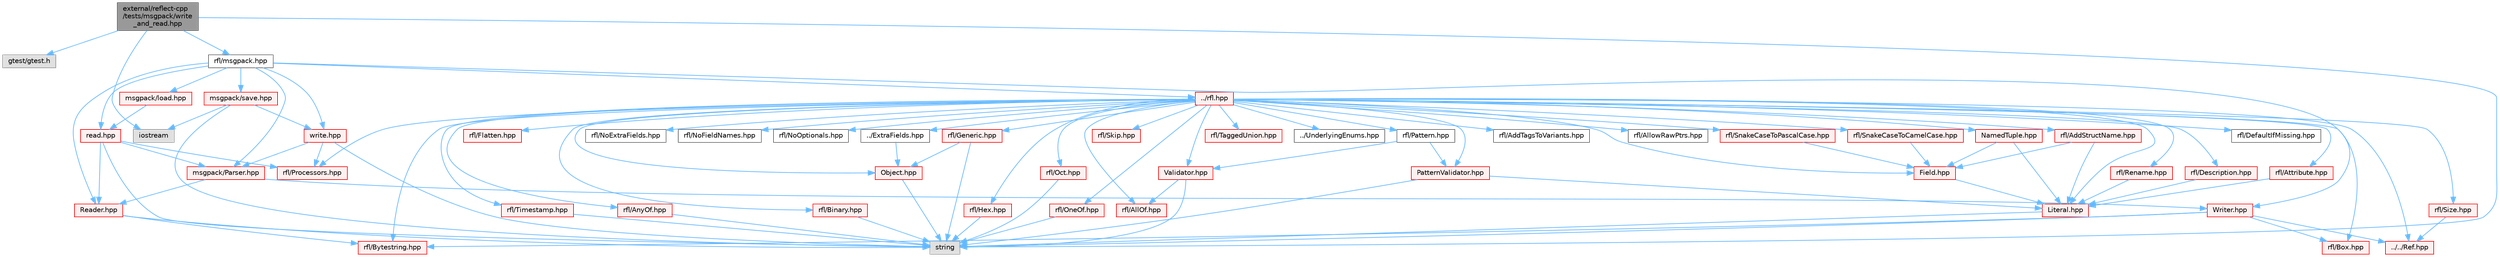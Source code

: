 digraph "external/reflect-cpp/tests/msgpack/write_and_read.hpp"
{
 // LATEX_PDF_SIZE
  bgcolor="transparent";
  edge [fontname=Helvetica,fontsize=10,labelfontname=Helvetica,labelfontsize=10];
  node [fontname=Helvetica,fontsize=10,shape=box,height=0.2,width=0.4];
  Node1 [id="Node000001",label="external/reflect-cpp\l/tests/msgpack/write\l_and_read.hpp",height=0.2,width=0.4,color="gray40", fillcolor="grey60", style="filled", fontcolor="black",tooltip=" "];
  Node1 -> Node2 [id="edge1_Node000001_Node000002",color="steelblue1",style="solid",tooltip=" "];
  Node2 [id="Node000002",label="gtest/gtest.h",height=0.2,width=0.4,color="grey60", fillcolor="#E0E0E0", style="filled",tooltip=" "];
  Node1 -> Node3 [id="edge2_Node000001_Node000003",color="steelblue1",style="solid",tooltip=" "];
  Node3 [id="Node000003",label="iostream",height=0.2,width=0.4,color="grey60", fillcolor="#E0E0E0", style="filled",tooltip=" "];
  Node1 -> Node4 [id="edge3_Node000001_Node000004",color="steelblue1",style="solid",tooltip=" "];
  Node4 [id="Node000004",label="rfl/msgpack.hpp",height=0.2,width=0.4,color="grey40", fillcolor="white", style="filled",URL="$msgpack_8hpp.html",tooltip=" "];
  Node4 -> Node5 [id="edge4_Node000004_Node000005",color="steelblue1",style="solid",tooltip=" "];
  Node5 [id="Node000005",label="../rfl.hpp",height=0.2,width=0.4,color="red", fillcolor="#FFF0F0", style="filled",URL="$rfl_8hpp.html",tooltip=" "];
  Node5 -> Node6 [id="edge5_Node000005_Node000006",color="steelblue1",style="solid",tooltip=" "];
  Node6 [id="Node000006",label="rfl/AddStructName.hpp",height=0.2,width=0.4,color="red", fillcolor="#FFF0F0", style="filled",URL="$_add_struct_name_8hpp.html",tooltip=" "];
  Node6 -> Node8 [id="edge6_Node000006_Node000008",color="steelblue1",style="solid",tooltip=" "];
  Node8 [id="Node000008",label="Field.hpp",height=0.2,width=0.4,color="red", fillcolor="#FFF0F0", style="filled",URL="$_field_8hpp.html",tooltip=" "];
  Node8 -> Node13 [id="edge7_Node000008_Node000013",color="steelblue1",style="solid",tooltip=" "];
  Node13 [id="Node000013",label="Literal.hpp",height=0.2,width=0.4,color="red", fillcolor="#FFF0F0", style="filled",URL="$_literal_8hpp.html",tooltip=" "];
  Node13 -> Node17 [id="edge8_Node000013_Node000017",color="steelblue1",style="solid",tooltip=" "];
  Node17 [id="Node000017",label="string",height=0.2,width=0.4,color="grey60", fillcolor="#E0E0E0", style="filled",tooltip=" "];
  Node6 -> Node13 [id="edge9_Node000006_Node000013",color="steelblue1",style="solid",tooltip=" "];
  Node5 -> Node56 [id="edge10_Node000005_Node000056",color="steelblue1",style="solid",tooltip=" "];
  Node56 [id="Node000056",label="rfl/AddTagsToVariants.hpp",height=0.2,width=0.4,color="grey40", fillcolor="white", style="filled",URL="$_add_tags_to_variants_8hpp.html",tooltip=" "];
  Node5 -> Node57 [id="edge11_Node000005_Node000057",color="steelblue1",style="solid",tooltip=" "];
  Node57 [id="Node000057",label="rfl/AllOf.hpp",height=0.2,width=0.4,color="red", fillcolor="#FFF0F0", style="filled",URL="$_all_of_8hpp.html",tooltip=" "];
  Node5 -> Node66 [id="edge12_Node000005_Node000066",color="steelblue1",style="solid",tooltip=" "];
  Node66 [id="Node000066",label="rfl/AllowRawPtrs.hpp",height=0.2,width=0.4,color="grey40", fillcolor="white", style="filled",URL="$_allow_raw_ptrs_8hpp.html",tooltip=" "];
  Node5 -> Node67 [id="edge13_Node000005_Node000067",color="steelblue1",style="solid",tooltip=" "];
  Node67 [id="Node000067",label="rfl/AnyOf.hpp",height=0.2,width=0.4,color="red", fillcolor="#FFF0F0", style="filled",URL="$_any_of_8hpp.html",tooltip=" "];
  Node67 -> Node17 [id="edge14_Node000067_Node000017",color="steelblue1",style="solid",tooltip=" "];
  Node5 -> Node69 [id="edge15_Node000005_Node000069",color="steelblue1",style="solid",tooltip=" "];
  Node69 [id="Node000069",label="rfl/Attribute.hpp",height=0.2,width=0.4,color="red", fillcolor="#FFF0F0", style="filled",URL="$_attribute_8hpp.html",tooltip=" "];
  Node69 -> Node13 [id="edge16_Node000069_Node000013",color="steelblue1",style="solid",tooltip=" "];
  Node5 -> Node70 [id="edge17_Node000005_Node000070",color="steelblue1",style="solid",tooltip=" "];
  Node70 [id="Node000070",label="rfl/Binary.hpp",height=0.2,width=0.4,color="red", fillcolor="#FFF0F0", style="filled",URL="$_binary_8hpp.html",tooltip=" "];
  Node70 -> Node17 [id="edge18_Node000070_Node000017",color="steelblue1",style="solid",tooltip=" "];
  Node5 -> Node72 [id="edge19_Node000005_Node000072",color="steelblue1",style="solid",tooltip=" "];
  Node72 [id="Node000072",label="rfl/Box.hpp",height=0.2,width=0.4,color="red", fillcolor="#FFF0F0", style="filled",URL="$_box_8hpp.html",tooltip=" "];
  Node5 -> Node73 [id="edge20_Node000005_Node000073",color="steelblue1",style="solid",tooltip=" "];
  Node73 [id="Node000073",label="rfl/Bytestring.hpp",height=0.2,width=0.4,color="red", fillcolor="#FFF0F0", style="filled",URL="$_bytestring_8hpp.html",tooltip=" "];
  Node5 -> Node74 [id="edge21_Node000005_Node000074",color="steelblue1",style="solid",tooltip=" "];
  Node74 [id="Node000074",label="rfl/DefaultIfMissing.hpp",height=0.2,width=0.4,color="grey40", fillcolor="white", style="filled",URL="$_default_if_missing_8hpp.html",tooltip=" "];
  Node5 -> Node75 [id="edge22_Node000005_Node000075",color="steelblue1",style="solid",tooltip=" "];
  Node75 [id="Node000075",label="rfl/Description.hpp",height=0.2,width=0.4,color="red", fillcolor="#FFF0F0", style="filled",URL="$_description_8hpp.html",tooltip=" "];
  Node75 -> Node13 [id="edge23_Node000075_Node000013",color="steelblue1",style="solid",tooltip=" "];
  Node5 -> Node50 [id="edge24_Node000005_Node000050",color="steelblue1",style="solid",tooltip=" "];
  Node50 [id="Node000050",label="../ExtraFields.hpp",height=0.2,width=0.4,color="grey40", fillcolor="white", style="filled",URL="$_extra_fields_8hpp.html",tooltip=" "];
  Node50 -> Node51 [id="edge25_Node000050_Node000051",color="steelblue1",style="solid",tooltip=" "];
  Node51 [id="Node000051",label="Object.hpp",height=0.2,width=0.4,color="red", fillcolor="#FFF0F0", style="filled",URL="$_object_8hpp.html",tooltip=" "];
  Node51 -> Node17 [id="edge26_Node000051_Node000017",color="steelblue1",style="solid",tooltip=" "];
  Node5 -> Node8 [id="edge27_Node000005_Node000008",color="steelblue1",style="solid",tooltip=" "];
  Node5 -> Node76 [id="edge28_Node000005_Node000076",color="steelblue1",style="solid",tooltip=" "];
  Node76 [id="Node000076",label="rfl/Flatten.hpp",height=0.2,width=0.4,color="red", fillcolor="#FFF0F0", style="filled",URL="$_flatten_8hpp.html",tooltip=" "];
  Node5 -> Node77 [id="edge29_Node000005_Node000077",color="steelblue1",style="solid",tooltip=" "];
  Node77 [id="Node000077",label="rfl/Generic.hpp",height=0.2,width=0.4,color="red", fillcolor="#FFF0F0", style="filled",URL="$_generic_8hpp.html",tooltip=" "];
  Node77 -> Node17 [id="edge30_Node000077_Node000017",color="steelblue1",style="solid",tooltip=" "];
  Node77 -> Node51 [id="edge31_Node000077_Node000051",color="steelblue1",style="solid",tooltip=" "];
  Node5 -> Node79 [id="edge32_Node000005_Node000079",color="steelblue1",style="solid",tooltip=" "];
  Node79 [id="Node000079",label="rfl/Hex.hpp",height=0.2,width=0.4,color="red", fillcolor="#FFF0F0", style="filled",URL="$_hex_8hpp.html",tooltip=" "];
  Node79 -> Node17 [id="edge33_Node000079_Node000017",color="steelblue1",style="solid",tooltip=" "];
  Node5 -> Node13 [id="edge34_Node000005_Node000013",color="steelblue1",style="solid",tooltip=" "];
  Node5 -> Node44 [id="edge35_Node000005_Node000044",color="steelblue1",style="solid",tooltip=" "];
  Node44 [id="Node000044",label="NamedTuple.hpp",height=0.2,width=0.4,color="red", fillcolor="#FFF0F0", style="filled",URL="$_named_tuple_8hpp.html",tooltip=" "];
  Node44 -> Node8 [id="edge36_Node000044_Node000008",color="steelblue1",style="solid",tooltip=" "];
  Node44 -> Node13 [id="edge37_Node000044_Node000013",color="steelblue1",style="solid",tooltip=" "];
  Node5 -> Node80 [id="edge38_Node000005_Node000080",color="steelblue1",style="solid",tooltip=" "];
  Node80 [id="Node000080",label="rfl/NoExtraFields.hpp",height=0.2,width=0.4,color="grey40", fillcolor="white", style="filled",URL="$_no_extra_fields_8hpp.html",tooltip=" "];
  Node5 -> Node81 [id="edge39_Node000005_Node000081",color="steelblue1",style="solid",tooltip=" "];
  Node81 [id="Node000081",label="rfl/NoFieldNames.hpp",height=0.2,width=0.4,color="grey40", fillcolor="white", style="filled",URL="$_no_field_names_8hpp.html",tooltip=" "];
  Node5 -> Node82 [id="edge40_Node000005_Node000082",color="steelblue1",style="solid",tooltip=" "];
  Node82 [id="Node000082",label="rfl/NoOptionals.hpp",height=0.2,width=0.4,color="grey40", fillcolor="white", style="filled",URL="$_no_optionals_8hpp.html",tooltip=" "];
  Node5 -> Node51 [id="edge41_Node000005_Node000051",color="steelblue1",style="solid",tooltip=" "];
  Node5 -> Node83 [id="edge42_Node000005_Node000083",color="steelblue1",style="solid",tooltip=" "];
  Node83 [id="Node000083",label="rfl/Oct.hpp",height=0.2,width=0.4,color="red", fillcolor="#FFF0F0", style="filled",URL="$_oct_8hpp.html",tooltip=" "];
  Node83 -> Node17 [id="edge43_Node000083_Node000017",color="steelblue1",style="solid",tooltip=" "];
  Node5 -> Node85 [id="edge44_Node000005_Node000085",color="steelblue1",style="solid",tooltip=" "];
  Node85 [id="Node000085",label="rfl/OneOf.hpp",height=0.2,width=0.4,color="red", fillcolor="#FFF0F0", style="filled",URL="$_one_of_8hpp.html",tooltip=" "];
  Node85 -> Node17 [id="edge45_Node000085_Node000017",color="steelblue1",style="solid",tooltip=" "];
  Node5 -> Node86 [id="edge46_Node000005_Node000086",color="steelblue1",style="solid",tooltip=" "];
  Node86 [id="Node000086",label="rfl/Pattern.hpp",height=0.2,width=0.4,color="grey40", fillcolor="white", style="filled",URL="$_pattern_8hpp.html",tooltip=" "];
  Node86 -> Node87 [id="edge47_Node000086_Node000087",color="steelblue1",style="solid",tooltip=" "];
  Node87 [id="Node000087",label="PatternValidator.hpp",height=0.2,width=0.4,color="red", fillcolor="#FFF0F0", style="filled",URL="$_pattern_validator_8hpp.html",tooltip=" "];
  Node87 -> Node17 [id="edge48_Node000087_Node000017",color="steelblue1",style="solid",tooltip=" "];
  Node87 -> Node13 [id="edge49_Node000087_Node000013",color="steelblue1",style="solid",tooltip=" "];
  Node86 -> Node91 [id="edge50_Node000086_Node000091",color="steelblue1",style="solid",tooltip=" "];
  Node91 [id="Node000091",label="Validator.hpp",height=0.2,width=0.4,color="red", fillcolor="#FFF0F0", style="filled",URL="$_validator_8hpp.html",tooltip=" "];
  Node91 -> Node17 [id="edge51_Node000091_Node000017",color="steelblue1",style="solid",tooltip=" "];
  Node91 -> Node57 [id="edge52_Node000091_Node000057",color="steelblue1",style="solid",tooltip=" "];
  Node5 -> Node87 [id="edge53_Node000005_Node000087",color="steelblue1",style="solid",tooltip=" "];
  Node5 -> Node93 [id="edge54_Node000005_Node000093",color="steelblue1",style="solid",tooltip=" "];
  Node93 [id="Node000093",label="rfl/Processors.hpp",height=0.2,width=0.4,color="red", fillcolor="#FFF0F0", style="filled",URL="$_processors_8hpp.html",tooltip=" "];
  Node5 -> Node60 [id="edge55_Node000005_Node000060",color="steelblue1",style="solid",tooltip=" "];
  Node60 [id="Node000060",label="../../Ref.hpp",height=0.2,width=0.4,color="red", fillcolor="#FFF0F0", style="filled",URL="$_ref_8hpp.html",tooltip=" "];
  Node5 -> Node102 [id="edge56_Node000005_Node000102",color="steelblue1",style="solid",tooltip=" "];
  Node102 [id="Node000102",label="rfl/Rename.hpp",height=0.2,width=0.4,color="red", fillcolor="#FFF0F0", style="filled",URL="$_rename_8hpp.html",tooltip=" "];
  Node102 -> Node13 [id="edge57_Node000102_Node000013",color="steelblue1",style="solid",tooltip=" "];
  Node5 -> Node103 [id="edge58_Node000005_Node000103",color="steelblue1",style="solid",tooltip=" "];
  Node103 [id="Node000103",label="rfl/Size.hpp",height=0.2,width=0.4,color="red", fillcolor="#FFF0F0", style="filled",URL="$_size_8hpp.html",tooltip=" "];
  Node103 -> Node60 [id="edge59_Node000103_Node000060",color="steelblue1",style="solid",tooltip=" "];
  Node5 -> Node104 [id="edge60_Node000005_Node000104",color="steelblue1",style="solid",tooltip=" "];
  Node104 [id="Node000104",label="rfl/Skip.hpp",height=0.2,width=0.4,color="red", fillcolor="#FFF0F0", style="filled",URL="$_skip_8hpp.html",tooltip=" "];
  Node5 -> Node106 [id="edge61_Node000005_Node000106",color="steelblue1",style="solid",tooltip=" "];
  Node106 [id="Node000106",label="rfl/SnakeCaseToCamelCase.hpp",height=0.2,width=0.4,color="red", fillcolor="#FFF0F0", style="filled",URL="$_snake_case_to_camel_case_8hpp.html",tooltip=" "];
  Node106 -> Node8 [id="edge62_Node000106_Node000008",color="steelblue1",style="solid",tooltip=" "];
  Node5 -> Node109 [id="edge63_Node000005_Node000109",color="steelblue1",style="solid",tooltip=" "];
  Node109 [id="Node000109",label="rfl/SnakeCaseToPascalCase.hpp",height=0.2,width=0.4,color="red", fillcolor="#FFF0F0", style="filled",URL="$_snake_case_to_pascal_case_8hpp.html",tooltip=" "];
  Node109 -> Node8 [id="edge64_Node000109_Node000008",color="steelblue1",style="solid",tooltip=" "];
  Node5 -> Node110 [id="edge65_Node000005_Node000110",color="steelblue1",style="solid",tooltip=" "];
  Node110 [id="Node000110",label="rfl/TaggedUnion.hpp",height=0.2,width=0.4,color="red", fillcolor="#FFF0F0", style="filled",URL="$_tagged_union_8hpp.html",tooltip=" "];
  Node5 -> Node152 [id="edge66_Node000005_Node000152",color="steelblue1",style="solid",tooltip=" "];
  Node152 [id="Node000152",label="rfl/Timestamp.hpp",height=0.2,width=0.4,color="red", fillcolor="#FFF0F0", style="filled",URL="$_timestamp_8hpp.html",tooltip=" "];
  Node152 -> Node17 [id="edge67_Node000152_Node000017",color="steelblue1",style="solid",tooltip=" "];
  Node5 -> Node101 [id="edge68_Node000005_Node000101",color="steelblue1",style="solid",tooltip=" "];
  Node101 [id="Node000101",label="../UnderlyingEnums.hpp",height=0.2,width=0.4,color="grey40", fillcolor="white", style="filled",URL="$_underlying_enums_8hpp.html",tooltip=" "];
  Node5 -> Node91 [id="edge69_Node000005_Node000091",color="steelblue1",style="solid",tooltip=" "];
  Node4 -> Node298 [id="edge70_Node000004_Node000298",color="steelblue1",style="solid",tooltip=" "];
  Node298 [id="Node000298",label="msgpack/Parser.hpp",height=0.2,width=0.4,color="red", fillcolor="#FFF0F0", style="filled",URL="$msgpack_2_parser_8hpp.html",tooltip=" "];
  Node298 -> Node299 [id="edge71_Node000298_Node000299",color="steelblue1",style="solid",tooltip=" "];
  Node299 [id="Node000299",label="Reader.hpp",height=0.2,width=0.4,color="red", fillcolor="#FFF0F0", style="filled",URL="$msgpack_2_reader_8hpp.html",tooltip=" "];
  Node299 -> Node17 [id="edge72_Node000299_Node000017",color="steelblue1",style="solid",tooltip=" "];
  Node299 -> Node73 [id="edge73_Node000299_Node000073",color="steelblue1",style="solid",tooltip=" "];
  Node298 -> Node301 [id="edge74_Node000298_Node000301",color="steelblue1",style="solid",tooltip=" "];
  Node301 [id="Node000301",label="Writer.hpp",height=0.2,width=0.4,color="red", fillcolor="#FFF0F0", style="filled",URL="$msgpack_2_writer_8hpp.html",tooltip=" "];
  Node301 -> Node17 [id="edge75_Node000301_Node000017",color="steelblue1",style="solid",tooltip=" "];
  Node301 -> Node72 [id="edge76_Node000301_Node000072",color="steelblue1",style="solid",tooltip=" "];
  Node301 -> Node60 [id="edge77_Node000301_Node000060",color="steelblue1",style="solid",tooltip=" "];
  Node301 -> Node73 [id="edge78_Node000301_Node000073",color="steelblue1",style="solid",tooltip=" "];
  Node4 -> Node299 [id="edge79_Node000004_Node000299",color="steelblue1",style="solid",tooltip=" "];
  Node4 -> Node301 [id="edge80_Node000004_Node000301",color="steelblue1",style="solid",tooltip=" "];
  Node4 -> Node302 [id="edge81_Node000004_Node000302",color="steelblue1",style="solid",tooltip=" "];
  Node302 [id="Node000302",label="msgpack/load.hpp",height=0.2,width=0.4,color="red", fillcolor="#FFF0F0", style="filled",URL="$msgpack_2load_8hpp.html",tooltip=" "];
  Node302 -> Node305 [id="edge82_Node000302_Node000305",color="steelblue1",style="solid",tooltip=" "];
  Node305 [id="Node000305",label="read.hpp",height=0.2,width=0.4,color="red", fillcolor="#FFF0F0", style="filled",URL="$msgpack_2read_8hpp.html",tooltip=" "];
  Node305 -> Node17 [id="edge83_Node000305_Node000017",color="steelblue1",style="solid",tooltip=" "];
  Node305 -> Node93 [id="edge84_Node000305_Node000093",color="steelblue1",style="solid",tooltip=" "];
  Node305 -> Node298 [id="edge85_Node000305_Node000298",color="steelblue1",style="solid",tooltip=" "];
  Node305 -> Node299 [id="edge86_Node000305_Node000299",color="steelblue1",style="solid",tooltip=" "];
  Node4 -> Node305 [id="edge87_Node000004_Node000305",color="steelblue1",style="solid",tooltip=" "];
  Node4 -> Node306 [id="edge88_Node000004_Node000306",color="steelblue1",style="solid",tooltip=" "];
  Node306 [id="Node000306",label="msgpack/save.hpp",height=0.2,width=0.4,color="red", fillcolor="#FFF0F0", style="filled",URL="$msgpack_2save_8hpp.html",tooltip=" "];
  Node306 -> Node3 [id="edge89_Node000306_Node000003",color="steelblue1",style="solid",tooltip=" "];
  Node306 -> Node17 [id="edge90_Node000306_Node000017",color="steelblue1",style="solid",tooltip=" "];
  Node306 -> Node308 [id="edge91_Node000306_Node000308",color="steelblue1",style="solid",tooltip=" "];
  Node308 [id="Node000308",label="write.hpp",height=0.2,width=0.4,color="red", fillcolor="#FFF0F0", style="filled",URL="$msgpack_2write_8hpp.html",tooltip=" "];
  Node308 -> Node17 [id="edge92_Node000308_Node000017",color="steelblue1",style="solid",tooltip=" "];
  Node308 -> Node93 [id="edge93_Node000308_Node000093",color="steelblue1",style="solid",tooltip=" "];
  Node308 -> Node298 [id="edge94_Node000308_Node000298",color="steelblue1",style="solid",tooltip=" "];
  Node4 -> Node308 [id="edge95_Node000004_Node000308",color="steelblue1",style="solid",tooltip=" "];
  Node1 -> Node17 [id="edge96_Node000001_Node000017",color="steelblue1",style="solid",tooltip=" "];
}
